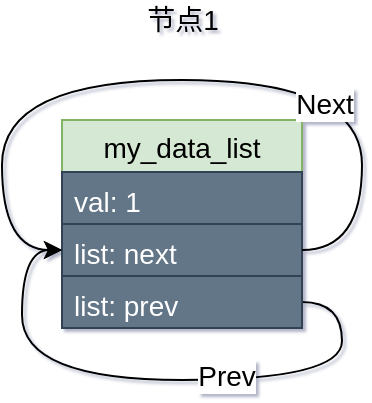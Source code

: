 <mxfile version="14.4.8" type="github">
  <diagram id="DZ1lq4XpypA19n6wxQC9" name="第 1 页">
    <mxGraphModel dx="1422" dy="706" grid="0" gridSize="10" guides="1" tooltips="1" connect="1" arrows="1" fold="1" page="1" pageScale="1" pageWidth="827" pageHeight="1169" math="0" shadow="1">
      <root>
        <mxCell id="0" />
        <mxCell id="1" parent="0" />
        <mxCell id="R3XybojP-OOXXn649qvZ-8" value="my_data_list" style="swimlane;fontStyle=0;childLayout=stackLayout;horizontal=1;startSize=26;fillColor=#d5e8d4;horizontalStack=0;resizeParent=1;resizeParentMax=0;resizeLast=0;collapsible=1;marginBottom=0;fontSize=14;strokeColor=#82b366;" vertex="1" parent="1">
          <mxGeometry x="280" y="160" width="120" height="104" as="geometry" />
        </mxCell>
        <mxCell id="R3XybojP-OOXXn649qvZ-9" value="val: 1" style="text;strokeColor=#314354;fillColor=#647687;align=left;verticalAlign=top;spacingLeft=4;spacingRight=4;overflow=hidden;rotatable=0;points=[[0,0.5],[1,0.5]];portConstraint=eastwest;fontColor=#ffffff;fontSize=14;" vertex="1" parent="R3XybojP-OOXXn649qvZ-8">
          <mxGeometry y="26" width="120" height="26" as="geometry" />
        </mxCell>
        <mxCell id="R3XybojP-OOXXn649qvZ-10" value="list: next" style="text;strokeColor=#314354;fillColor=#647687;align=left;verticalAlign=top;spacingLeft=4;spacingRight=4;overflow=hidden;rotatable=0;points=[[0,0.5],[1,0.5]];portConstraint=eastwest;fontColor=#ffffff;fontSize=14;" vertex="1" parent="R3XybojP-OOXXn649qvZ-8">
          <mxGeometry y="52" width="120" height="26" as="geometry" />
        </mxCell>
        <mxCell id="R3XybojP-OOXXn649qvZ-17" style="edgeStyle=orthogonalEdgeStyle;curved=1;rounded=0;orthogonalLoop=1;jettySize=auto;html=1;exitX=1;exitY=0.5;exitDx=0;exitDy=0;entryX=0;entryY=0.5;entryDx=0;entryDy=0;fontSize=14;" edge="1" parent="R3XybojP-OOXXn649qvZ-8" source="R3XybojP-OOXXn649qvZ-11" target="R3XybojP-OOXXn649qvZ-10">
          <mxGeometry relative="1" as="geometry">
            <Array as="points">
              <mxPoint x="140" y="91" />
              <mxPoint x="140" y="130" />
              <mxPoint x="-20" y="130" />
              <mxPoint x="-20" y="65" />
            </Array>
          </mxGeometry>
        </mxCell>
        <mxCell id="R3XybojP-OOXXn649qvZ-19" value="Prev" style="edgeLabel;html=1;align=center;verticalAlign=middle;resizable=0;points=[];fontSize=14;" vertex="1" connectable="0" parent="R3XybojP-OOXXn649qvZ-17">
          <mxGeometry x="-0.23" y="-2" relative="1" as="geometry">
            <mxPoint as="offset" />
          </mxGeometry>
        </mxCell>
        <mxCell id="R3XybojP-OOXXn649qvZ-11" value="list: prev" style="text;strokeColor=#314354;fillColor=#647687;align=left;verticalAlign=top;spacingLeft=4;spacingRight=4;overflow=hidden;rotatable=0;points=[[0,0.5],[1,0.5]];portConstraint=eastwest;fontColor=#ffffff;fontSize=14;" vertex="1" parent="R3XybojP-OOXXn649qvZ-8">
          <mxGeometry y="78" width="120" height="26" as="geometry" />
        </mxCell>
        <mxCell id="R3XybojP-OOXXn649qvZ-16" style="edgeStyle=orthogonalEdgeStyle;curved=1;rounded=0;orthogonalLoop=1;jettySize=auto;html=1;exitX=1;exitY=0.5;exitDx=0;exitDy=0;entryX=0;entryY=0.5;entryDx=0;entryDy=0;fontSize=14;" edge="1" parent="R3XybojP-OOXXn649qvZ-8" source="R3XybojP-OOXXn649qvZ-10" target="R3XybojP-OOXXn649qvZ-10">
          <mxGeometry relative="1" as="geometry">
            <Array as="points">
              <mxPoint x="150" y="65" />
              <mxPoint x="150" y="-20" />
              <mxPoint x="-30" y="-20" />
              <mxPoint x="-30" y="65" />
            </Array>
          </mxGeometry>
        </mxCell>
        <mxCell id="R3XybojP-OOXXn649qvZ-18" value="Next" style="edgeLabel;html=1;align=center;verticalAlign=middle;resizable=0;points=[];fontSize=14;" vertex="1" connectable="0" parent="R3XybojP-OOXXn649qvZ-16">
          <mxGeometry x="-0.346" y="12" relative="1" as="geometry">
            <mxPoint as="offset" />
          </mxGeometry>
        </mxCell>
        <mxCell id="R3XybojP-OOXXn649qvZ-12" value="节点1" style="text;html=1;align=center;verticalAlign=middle;resizable=0;points=[];autosize=1;fontSize=14;" vertex="1" parent="1">
          <mxGeometry x="315" y="100" width="50" height="20" as="geometry" />
        </mxCell>
      </root>
    </mxGraphModel>
  </diagram>
</mxfile>
